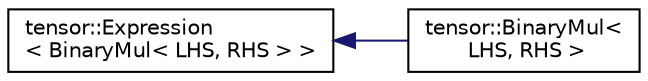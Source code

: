 digraph "Graphical Class Hierarchy"
{
  edge [fontname="Helvetica",fontsize="10",labelfontname="Helvetica",labelfontsize="10"];
  node [fontname="Helvetica",fontsize="10",shape=record];
  rankdir="LR";
  Node1 [label="tensor::Expression\l\< BinaryMul\< LHS, RHS \> \>",height=0.2,width=0.4,color="black", fillcolor="white", style="filled",URL="$structtensor_1_1Expression.html"];
  Node1 -> Node2 [dir="back",color="midnightblue",fontsize="10",style="solid",fontname="Helvetica"];
  Node2 [label="tensor::BinaryMul\<\l LHS, RHS \>",height=0.2,width=0.4,color="black", fillcolor="white", style="filled",URL="$classtensor_1_1BinaryMul.html"];
}
